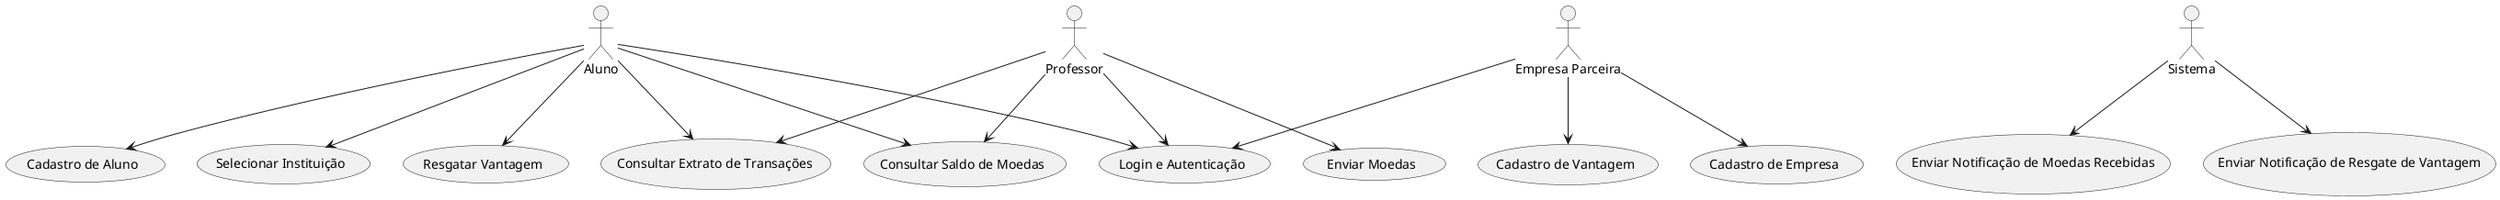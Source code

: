 
@startuml
actor "Aluno" as aluno
actor "Professor" as professor
actor "Empresa Parceira" as empresa
actor "Sistema" as sistema

aluno --> (Cadastro de Aluno)
aluno --> (Selecionar Instituição)
aluno --> (Consultar Saldo de Moedas)
aluno --> (Consultar Extrato de Transações)
aluno --> (Resgatar Vantagem)

professor --> (Enviar Moedas)
professor --> (Consultar Saldo de Moedas)
professor --> (Consultar Extrato de Transações)

empresa --> (Cadastro de Empresa)
empresa --> (Cadastro de Vantagem)

aluno --> (Login e Autenticação)
professor --> (Login e Autenticação)
empresa --> (Login e Autenticação)

sistema --> (Enviar Notificação de Moedas Recebidas)
sistema --> (Enviar Notificação de Resgate de Vantagem)

@enduml
